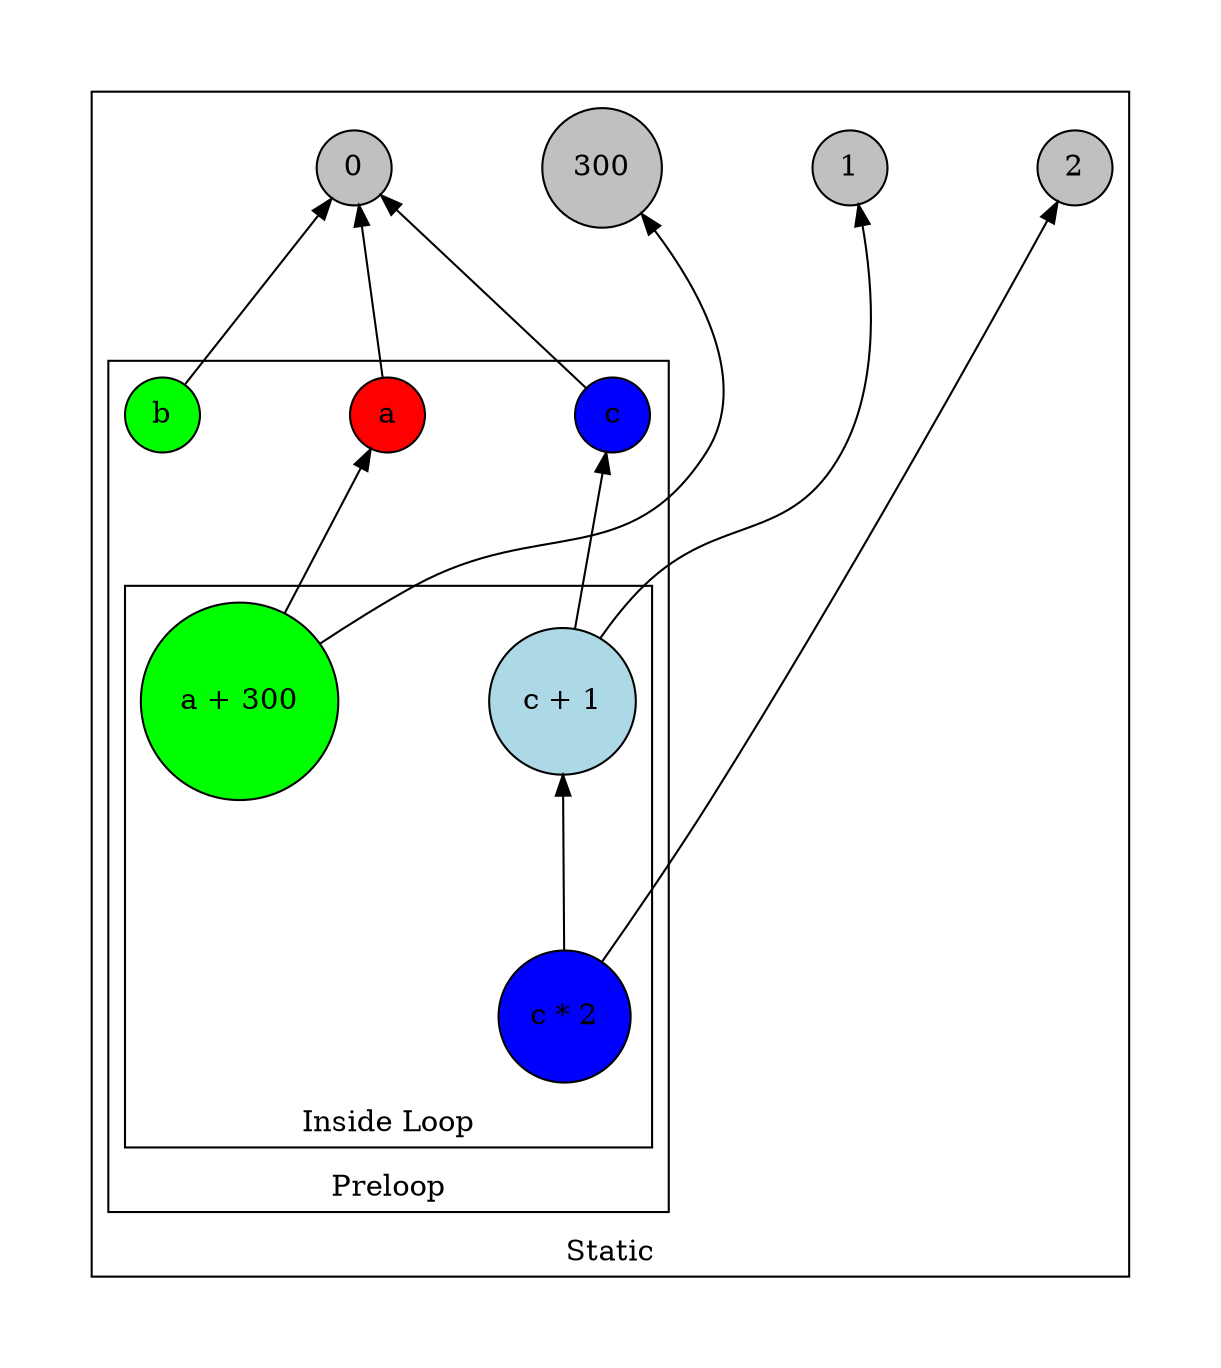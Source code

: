 digraph {
    rankdir=BT
    newrank=true;
    graph [pad="0.5", nodesep="1", ranksep="1"];
    node[shape="circle", style="filled", fillcolor="grey", label=" "]

    subgraph clusterStatic {
        label="Static"

        _0[label="0"]
        _1[label="1"]
        _2[label="2"]
        _300[label="300"]


        subgraph clusterPreLoop {
            label="Preloop"

            b[label="b", fillcolor="green"]
            a[label="a", fillcolor="red"]
            c[label="c", fillcolor="blue"]

            
            subgraph cluster_0 {
                label="Inside Loop"

                b2[label="a + 300", fillcolor="green"]
                c2[label="c + 1", fillcolor="lightblue"]
                d[label="c * 2", fillcolor="blue"]
            }
        }
    }


    a -> _0
    b -> _0
    c -> _0
    b2 -> a, _300
    c2 -> c, _1
    d -> c2, _2

    {rank = same; _0; _1; _2; _300; }
    {rank = same; a; b; c; }
    {rank = same; b2; c2}
}